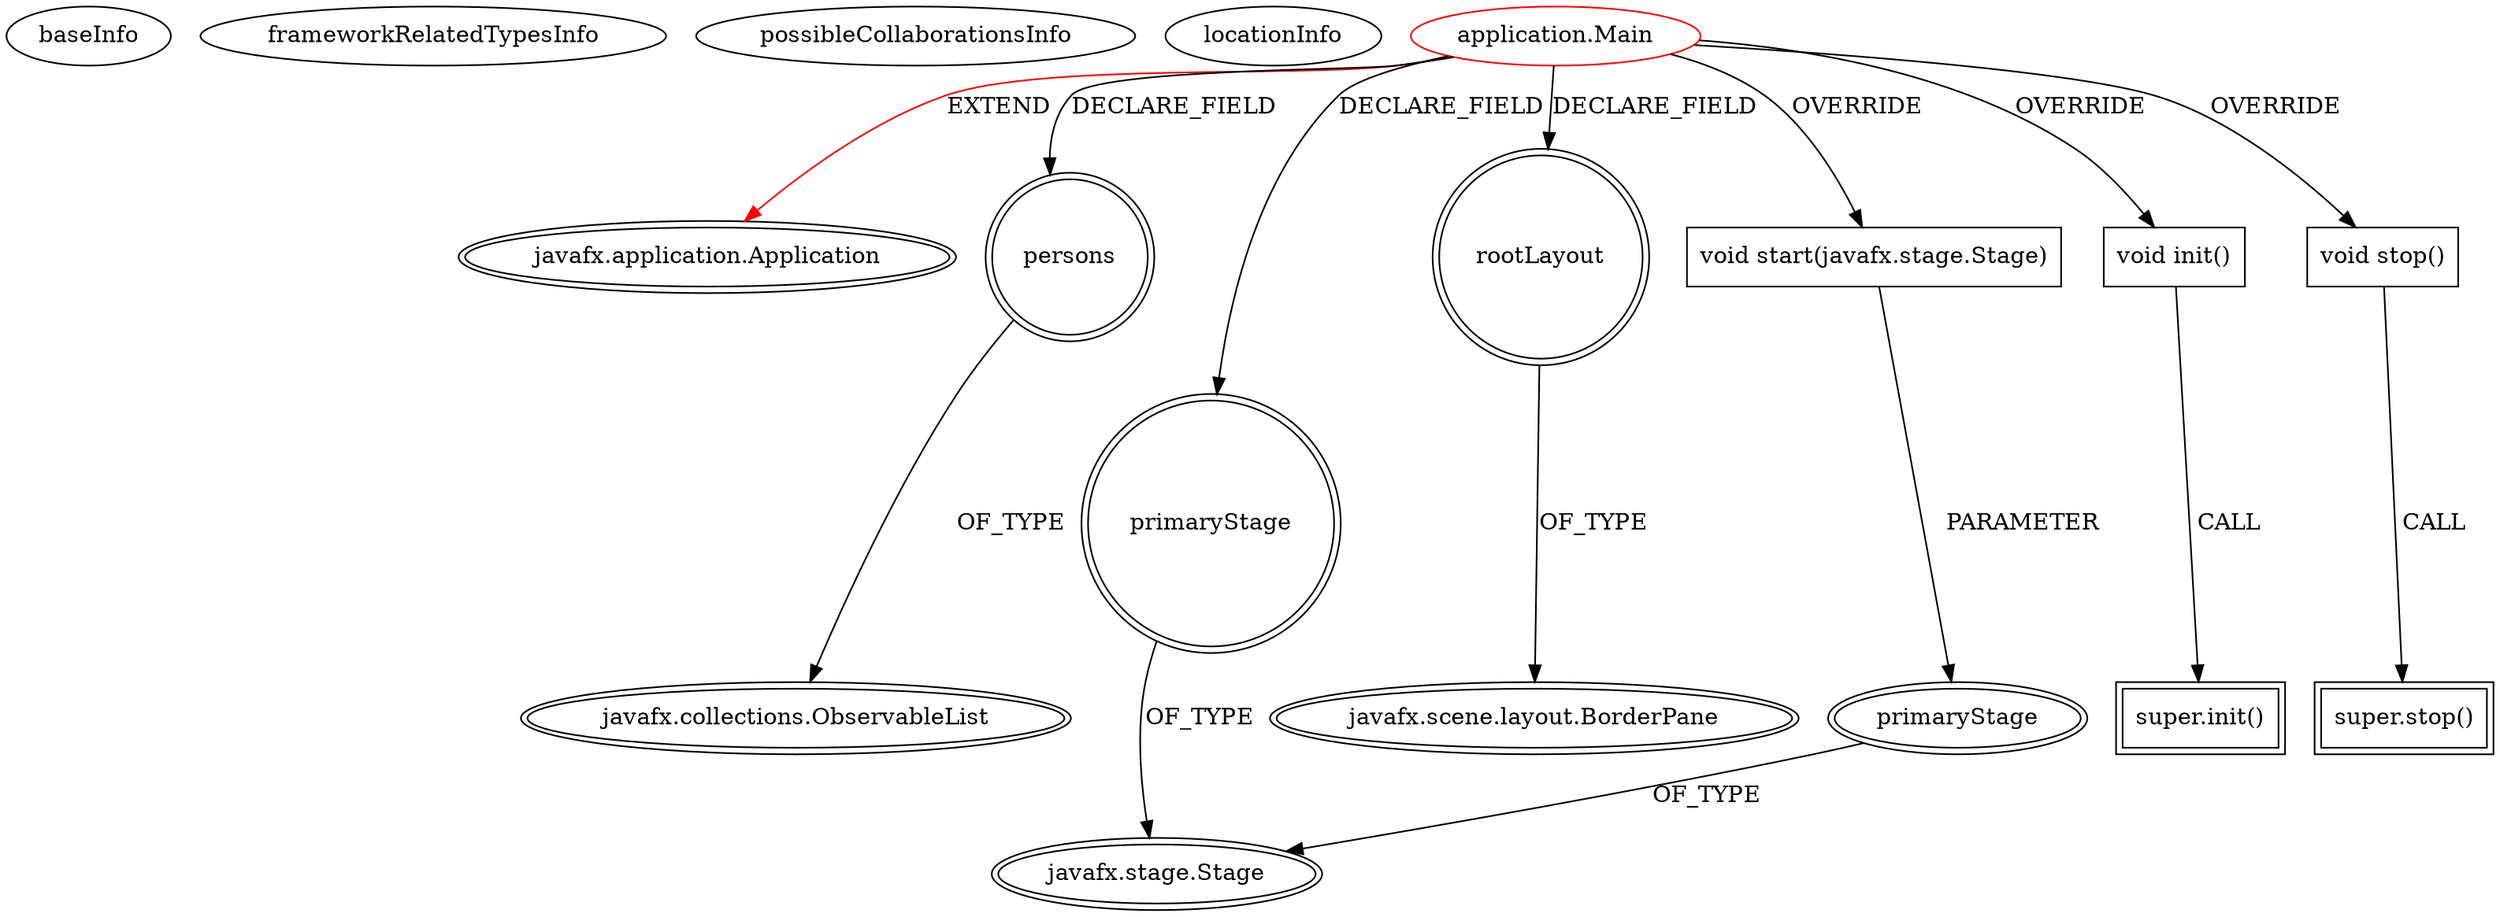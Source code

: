 digraph {
baseInfo[graphId=1885,category="extension_graph",isAnonymous=false,possibleRelation=false]
frameworkRelatedTypesInfo[0="javafx.application.Application"]
possibleCollaborationsInfo[]
locationInfo[projectName="artsiom93-TODO",filePath="/artsiom93-TODO/TODO-master/TODOApp/src/application/Main.java",contextSignature="Main",graphId="1885"]
0[label="application.Main",vertexType="ROOT_CLIENT_CLASS_DECLARATION",isFrameworkType=false,color=red]
1[label="javafx.application.Application",vertexType="FRAMEWORK_CLASS_TYPE",isFrameworkType=true,peripheries=2]
2[label="persons",vertexType="FIELD_DECLARATION",isFrameworkType=true,peripheries=2,shape=circle]
3[label="javafx.collections.ObservableList",vertexType="FRAMEWORK_INTERFACE_TYPE",isFrameworkType=true,peripheries=2]
4[label="primaryStage",vertexType="FIELD_DECLARATION",isFrameworkType=true,peripheries=2,shape=circle]
5[label="javafx.stage.Stage",vertexType="FRAMEWORK_CLASS_TYPE",isFrameworkType=true,peripheries=2]
6[label="rootLayout",vertexType="FIELD_DECLARATION",isFrameworkType=true,peripheries=2,shape=circle]
7[label="javafx.scene.layout.BorderPane",vertexType="FRAMEWORK_CLASS_TYPE",isFrameworkType=true,peripheries=2]
8[label="void start(javafx.stage.Stage)",vertexType="OVERRIDING_METHOD_DECLARATION",isFrameworkType=false,shape=box]
9[label="primaryStage",vertexType="PARAMETER_DECLARATION",isFrameworkType=true,peripheries=2]
11[label="void init()",vertexType="OVERRIDING_METHOD_DECLARATION",isFrameworkType=false,shape=box]
12[label="super.init()",vertexType="SUPER_CALL",isFrameworkType=true,peripheries=2,shape=box]
13[label="void stop()",vertexType="OVERRIDING_METHOD_DECLARATION",isFrameworkType=false,shape=box]
14[label="super.stop()",vertexType="SUPER_CALL",isFrameworkType=true,peripheries=2,shape=box]
0->1[label="EXTEND",color=red]
0->2[label="DECLARE_FIELD"]
2->3[label="OF_TYPE"]
0->4[label="DECLARE_FIELD"]
4->5[label="OF_TYPE"]
0->6[label="DECLARE_FIELD"]
6->7[label="OF_TYPE"]
0->8[label="OVERRIDE"]
9->5[label="OF_TYPE"]
8->9[label="PARAMETER"]
0->11[label="OVERRIDE"]
11->12[label="CALL"]
0->13[label="OVERRIDE"]
13->14[label="CALL"]
}
